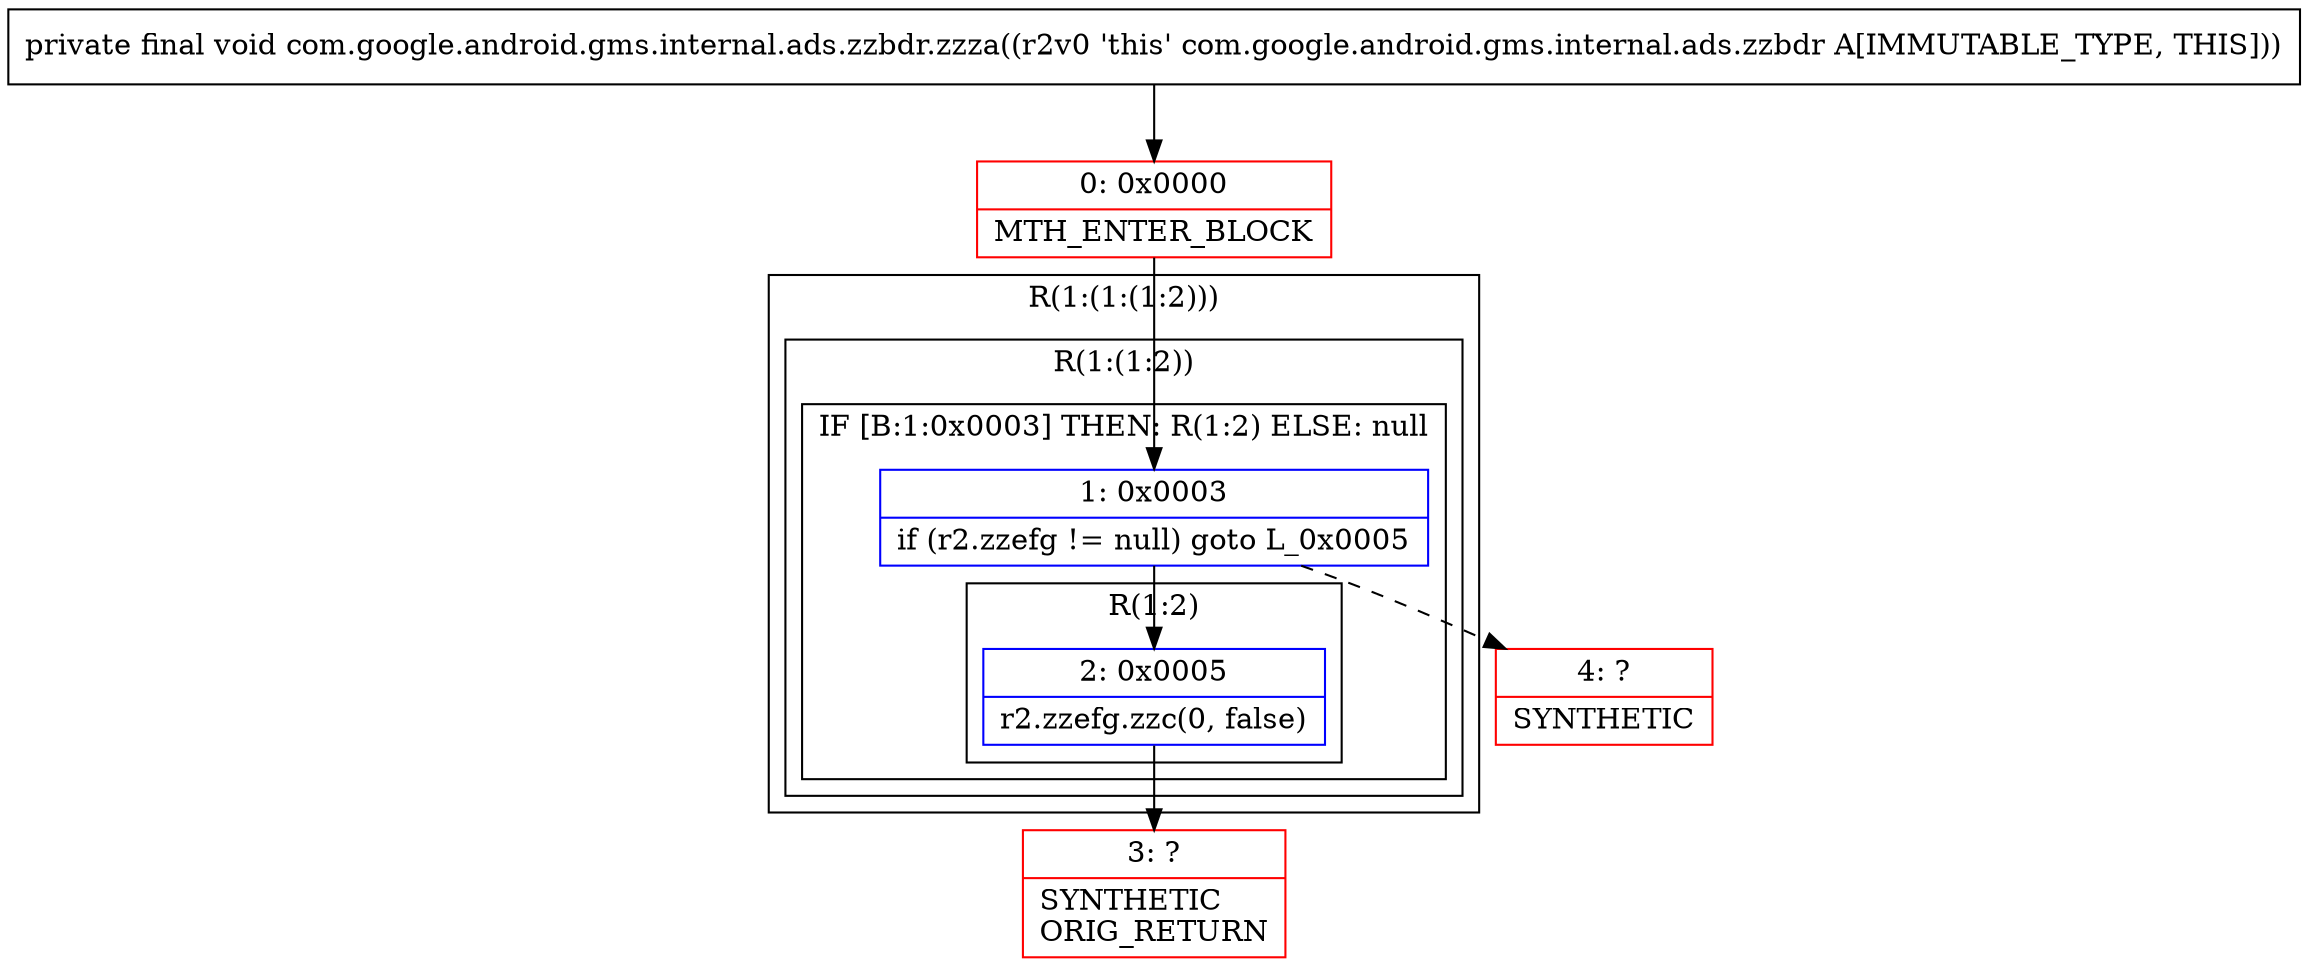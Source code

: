 digraph "CFG forcom.google.android.gms.internal.ads.zzbdr.zzza()V" {
subgraph cluster_Region_16836029 {
label = "R(1:(1:(1:2)))";
node [shape=record,color=blue];
subgraph cluster_Region_1759729966 {
label = "R(1:(1:2))";
node [shape=record,color=blue];
subgraph cluster_IfRegion_1287218607 {
label = "IF [B:1:0x0003] THEN: R(1:2) ELSE: null";
node [shape=record,color=blue];
Node_1 [shape=record,label="{1\:\ 0x0003|if (r2.zzefg != null) goto L_0x0005\l}"];
subgraph cluster_Region_1047579264 {
label = "R(1:2)";
node [shape=record,color=blue];
Node_2 [shape=record,label="{2\:\ 0x0005|r2.zzefg.zzc(0, false)\l}"];
}
}
}
}
Node_0 [shape=record,color=red,label="{0\:\ 0x0000|MTH_ENTER_BLOCK\l}"];
Node_3 [shape=record,color=red,label="{3\:\ ?|SYNTHETIC\lORIG_RETURN\l}"];
Node_4 [shape=record,color=red,label="{4\:\ ?|SYNTHETIC\l}"];
MethodNode[shape=record,label="{private final void com.google.android.gms.internal.ads.zzbdr.zzza((r2v0 'this' com.google.android.gms.internal.ads.zzbdr A[IMMUTABLE_TYPE, THIS])) }"];
MethodNode -> Node_0;
Node_1 -> Node_2;
Node_1 -> Node_4[style=dashed];
Node_2 -> Node_3;
Node_0 -> Node_1;
}

